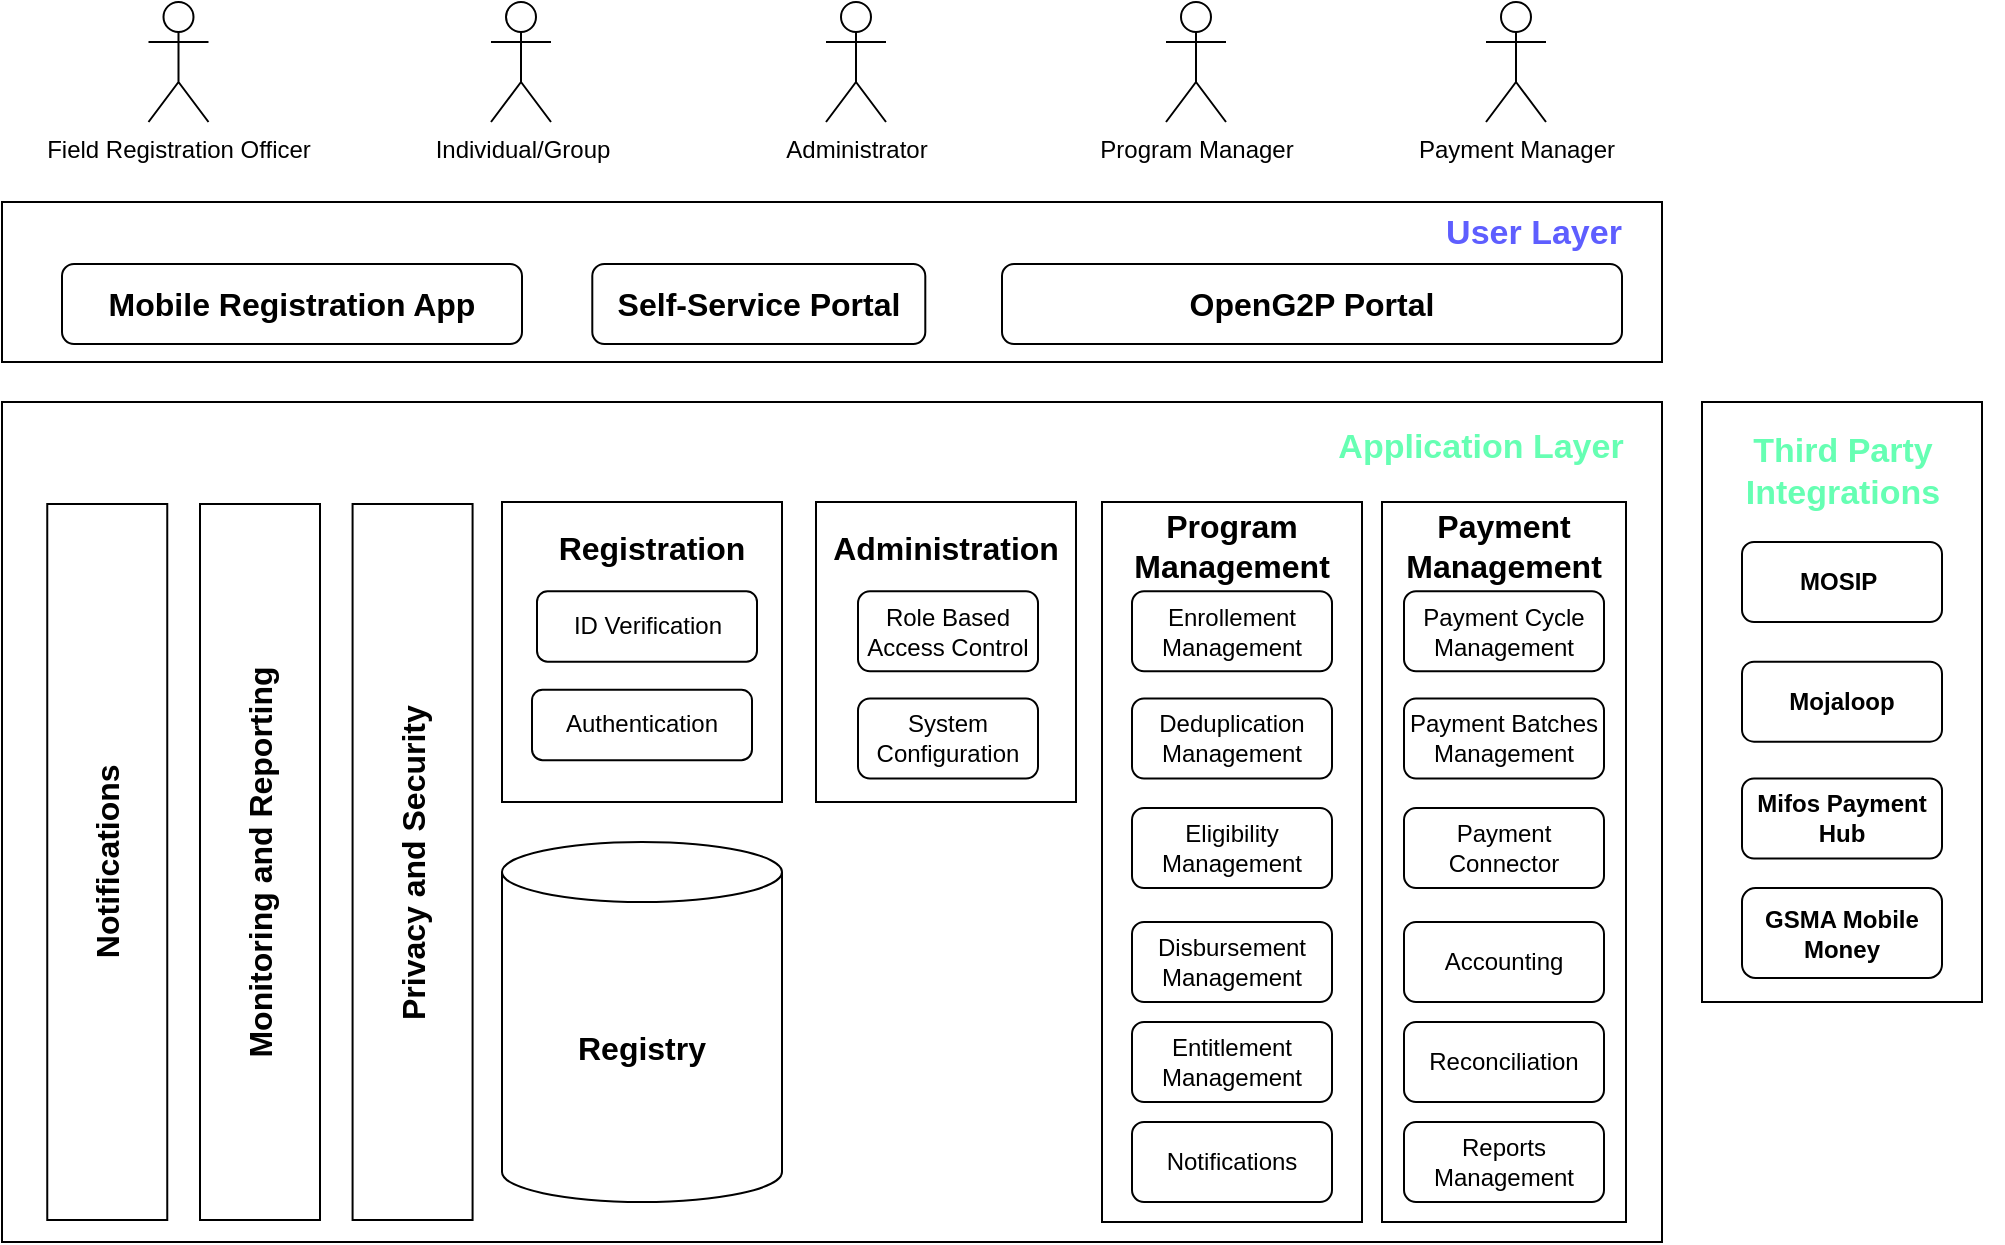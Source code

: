 <mxfile version="21.3.2" type="github">
  <diagram name="Page-1" id="TMEfMzALF7SQPJckPJgQ">
    <mxGraphModel dx="2610" dy="904" grid="1" gridSize="10" guides="1" tooltips="1" connect="1" arrows="1" fold="1" page="1" pageScale="1" pageWidth="850" pageHeight="1100" math="0" shadow="0">
      <root>
        <mxCell id="0" />
        <mxCell id="1" parent="0" />
        <mxCell id="zKR5MNgFvzh-edS7v9gH-50" value="" style="rounded=0;whiteSpace=wrap;html=1;" parent="1" vertex="1">
          <mxGeometry x="710" y="230" width="140" height="300" as="geometry" />
        </mxCell>
        <mxCell id="zKR5MNgFvzh-edS7v9gH-38" value="" style="rounded=0;whiteSpace=wrap;html=1;" parent="1" vertex="1">
          <mxGeometry x="-140" y="130" width="830" height="80" as="geometry" />
        </mxCell>
        <mxCell id="zKR5MNgFvzh-edS7v9gH-18" value="" style="rounded=0;whiteSpace=wrap;html=1;" parent="1" vertex="1">
          <mxGeometry x="-140" y="230" width="830" height="420" as="geometry" />
        </mxCell>
        <mxCell id="zKR5MNgFvzh-edS7v9gH-32" value="" style="rounded=0;whiteSpace=wrap;html=1;" parent="1" vertex="1">
          <mxGeometry x="267" y="280" width="130" height="150" as="geometry" />
        </mxCell>
        <mxCell id="zKR5MNgFvzh-edS7v9gH-31" value="" style="rounded=0;whiteSpace=wrap;html=1;" parent="1" vertex="1">
          <mxGeometry x="110" y="280" width="140" height="150" as="geometry" />
        </mxCell>
        <mxCell id="zKR5MNgFvzh-edS7v9gH-29" value="" style="rounded=0;whiteSpace=wrap;html=1;" parent="1" vertex="1">
          <mxGeometry x="410" y="280" width="130" height="360" as="geometry" />
        </mxCell>
        <mxCell id="zKR5MNgFvzh-edS7v9gH-11" value="" style="rounded=0;whiteSpace=wrap;html=1;" parent="1" vertex="1">
          <mxGeometry x="550" y="280" width="122" height="360" as="geometry" />
        </mxCell>
        <mxCell id="TO9xgX2WSm5Ho4eYDBX3-1" value="&lt;font style=&quot;font-size: 16px;&quot;&gt;&lt;b&gt;Mobile Registration App&lt;/b&gt;&lt;/font&gt;" style="rounded=1;whiteSpace=wrap;html=1;" parent="1" vertex="1">
          <mxGeometry x="-110" y="161" width="230" height="40" as="geometry" />
        </mxCell>
        <object label="Administrator&lt;br&gt;" id="TO9xgX2WSm5Ho4eYDBX3-2">
          <mxCell style="shape=umlActor;verticalLabelPosition=bottom;verticalAlign=top;html=1;outlineConnect=0;" parent="1" vertex="1">
            <mxGeometry x="272" y="30" width="30" height="60" as="geometry" />
          </mxCell>
        </object>
        <mxCell id="TO9xgX2WSm5Ho4eYDBX3-5" value="Program Manager" style="shape=umlActor;verticalLabelPosition=bottom;verticalAlign=top;html=1;outlineConnect=0;" parent="1" vertex="1">
          <mxGeometry x="442" y="30" width="30" height="60" as="geometry" />
        </mxCell>
        <mxCell id="TO9xgX2WSm5Ho4eYDBX3-6" value="Field Registration Officer&lt;br&gt;" style="shape=umlActor;verticalLabelPosition=bottom;verticalAlign=top;html=1;outlineConnect=0;" parent="1" vertex="1">
          <mxGeometry x="-66.75" y="30" width="30" height="60" as="geometry" />
        </mxCell>
        <mxCell id="TO9xgX2WSm5Ho4eYDBX3-7" value="Individual/Group&lt;br&gt;" style="shape=umlActor;verticalLabelPosition=bottom;verticalAlign=top;html=1;outlineConnect=0;" parent="1" vertex="1">
          <mxGeometry x="104.5" y="30" width="30" height="60" as="geometry" />
        </mxCell>
        <mxCell id="TO9xgX2WSm5Ho4eYDBX3-9" value="&lt;font style=&quot;font-size: 16px;&quot;&gt;&lt;b&gt;Registry&lt;/b&gt;&lt;/font&gt;" style="shape=cylinder3;whiteSpace=wrap;html=1;boundedLbl=1;backgroundOutline=1;size=15;" parent="1" vertex="1">
          <mxGeometry x="110" y="450" width="140" height="180" as="geometry" />
        </mxCell>
        <mxCell id="TO9xgX2WSm5Ho4eYDBX3-11" value="Payment Manager" style="shape=umlActor;verticalLabelPosition=bottom;verticalAlign=top;html=1;outlineConnect=0;" parent="1" vertex="1">
          <mxGeometry x="602" y="30" width="30" height="60" as="geometry" />
        </mxCell>
        <mxCell id="TO9xgX2WSm5Ho4eYDBX3-22" value="Privacy and Security&lt;br style=&quot;font-size: 16px;&quot;&gt;" style="rounded=0;whiteSpace=wrap;html=1;rotation=-90;fontSize=16;fontStyle=1" parent="1" vertex="1">
          <mxGeometry x="-113.71" y="430" width="358" height="60" as="geometry" />
        </mxCell>
        <mxCell id="TO9xgX2WSm5Ho4eYDBX3-23" value="Monitoring and Reporting" style="rounded=0;whiteSpace=wrap;html=1;rotation=-90;fontSize=16;fontStyle=1" parent="1" vertex="1">
          <mxGeometry x="-190" y="430" width="358" height="60" as="geometry" />
        </mxCell>
        <mxCell id="TO9xgX2WSm5Ho4eYDBX3-25" value="&lt;font style=&quot;font-size: 16px;&quot;&gt;&lt;b&gt;Self-Service Portal&lt;/b&gt;&lt;/font&gt;" style="rounded=1;whiteSpace=wrap;html=1;" parent="1" vertex="1">
          <mxGeometry x="155.15" y="161" width="166.5" height="40" as="geometry" />
        </mxCell>
        <mxCell id="TO9xgX2WSm5Ho4eYDBX3-28" value="&lt;font style=&quot;font-size: 16px;&quot;&gt;&lt;b&gt;OpenG2P Portal&lt;/b&gt;&lt;/font&gt;" style="rounded=1;whiteSpace=wrap;html=1;" parent="1" vertex="1">
          <mxGeometry x="360" y="161" width="310" height="40" as="geometry" />
        </mxCell>
        <mxCell id="TO9xgX2WSm5Ho4eYDBX3-38" value="Deduplication Management" style="rounded=1;whiteSpace=wrap;html=1;" parent="1" vertex="1">
          <mxGeometry x="425" y="378.25" width="100" height="40" as="geometry" />
        </mxCell>
        <mxCell id="TO9xgX2WSm5Ho4eYDBX3-40" value="Disbursement Management" style="rounded=1;whiteSpace=wrap;html=1;" parent="1" vertex="1">
          <mxGeometry x="425" y="490" width="100" height="40" as="geometry" />
        </mxCell>
        <mxCell id="TO9xgX2WSm5Ho4eYDBX3-44" value="Entitlement Management" style="rounded=1;whiteSpace=wrap;html=1;" parent="1" vertex="1">
          <mxGeometry x="425" y="540" width="100" height="40" as="geometry" />
        </mxCell>
        <mxCell id="TO9xgX2WSm5Ho4eYDBX3-47" value="Notifications&lt;br&gt;" style="rounded=1;whiteSpace=wrap;html=1;" parent="1" vertex="1">
          <mxGeometry x="425" y="590" width="100" height="40" as="geometry" />
        </mxCell>
        <mxCell id="TO9xgX2WSm5Ho4eYDBX3-48" value="Role Based Access Control" style="rounded=1;whiteSpace=wrap;html=1;" parent="1" vertex="1">
          <mxGeometry x="288" y="324.65" width="90" height="40" as="geometry" />
        </mxCell>
        <mxCell id="TO9xgX2WSm5Ho4eYDBX3-49" value="Payment Cycle Management" style="rounded=1;whiteSpace=wrap;html=1;" parent="1" vertex="1">
          <mxGeometry x="561" y="324.65" width="100" height="40" as="geometry" />
        </mxCell>
        <mxCell id="TO9xgX2WSm5Ho4eYDBX3-50" value="Payment Batches Management" style="rounded=1;whiteSpace=wrap;html=1;" parent="1" vertex="1">
          <mxGeometry x="561" y="378.25" width="100" height="40" as="geometry" />
        </mxCell>
        <mxCell id="TO9xgX2WSm5Ho4eYDBX3-51" value="Accounting" style="rounded=1;whiteSpace=wrap;html=1;" parent="1" vertex="1">
          <mxGeometry x="561" y="490" width="100" height="40" as="geometry" />
        </mxCell>
        <mxCell id="TO9xgX2WSm5Ho4eYDBX3-52" value="Reconciliation" style="rounded=1;whiteSpace=wrap;html=1;" parent="1" vertex="1">
          <mxGeometry x="561" y="540" width="100" height="40" as="geometry" />
        </mxCell>
        <mxCell id="TO9xgX2WSm5Ho4eYDBX3-53" value="Reports Management" style="rounded=1;whiteSpace=wrap;html=1;" parent="1" vertex="1">
          <mxGeometry x="561" y="590" width="100" height="40" as="geometry" />
        </mxCell>
        <mxCell id="TO9xgX2WSm5Ho4eYDBX3-54" value="&lt;b&gt;Mojaloop&lt;/b&gt;" style="rounded=1;whiteSpace=wrap;html=1;" parent="1" vertex="1">
          <mxGeometry x="730" y="359.82" width="100" height="40" as="geometry" />
        </mxCell>
        <mxCell id="TO9xgX2WSm5Ho4eYDBX3-55" value="System Configuration" style="rounded=1;whiteSpace=wrap;html=1;" parent="1" vertex="1">
          <mxGeometry x="288" y="378.25" width="90" height="40" as="geometry" />
        </mxCell>
        <mxCell id="zKR5MNgFvzh-edS7v9gH-2" value="Eligibility Management" style="rounded=1;whiteSpace=wrap;html=1;" parent="1" vertex="1">
          <mxGeometry x="425" y="433" width="100" height="40" as="geometry" />
        </mxCell>
        <mxCell id="TO9xgX2WSm5Ho4eYDBX3-37" value="ID Verification" style="rounded=1;whiteSpace=wrap;html=1;" parent="1" vertex="1">
          <mxGeometry x="127.5" y="324.65" width="110" height="35.17" as="geometry" />
        </mxCell>
        <mxCell id="zKR5MNgFvzh-edS7v9gH-5" value="&lt;b&gt;MOSIP&amp;nbsp;&lt;/b&gt;" style="rounded=1;whiteSpace=wrap;html=1;" parent="1" vertex="1">
          <mxGeometry x="730" y="300.0" width="100" height="40" as="geometry" />
        </mxCell>
        <mxCell id="zKR5MNgFvzh-edS7v9gH-6" value="&lt;b&gt;Mifos Payment Hub&lt;/b&gt;" style="rounded=1;whiteSpace=wrap;html=1;" parent="1" vertex="1">
          <mxGeometry x="730" y="418.25" width="100" height="40" as="geometry" />
        </mxCell>
        <mxCell id="zKR5MNgFvzh-edS7v9gH-7" value="&lt;b&gt;GSMA Mobile Money&lt;/b&gt;" style="rounded=1;whiteSpace=wrap;html=1;" parent="1" vertex="1">
          <mxGeometry x="730" y="473" width="100" height="45" as="geometry" />
        </mxCell>
        <mxCell id="zKR5MNgFvzh-edS7v9gH-10" value="Payment Connector" style="rounded=1;whiteSpace=wrap;html=1;" parent="1" vertex="1">
          <mxGeometry x="561" y="433.0" width="100" height="40" as="geometry" />
        </mxCell>
        <mxCell id="zKR5MNgFvzh-edS7v9gH-12" value="Notifications" style="rounded=0;whiteSpace=wrap;html=1;rotation=-90;fontSize=16;fontStyle=1" parent="1" vertex="1">
          <mxGeometry x="-266.37" y="430" width="358" height="60" as="geometry" />
        </mxCell>
        <mxCell id="zKR5MNgFvzh-edS7v9gH-16" value="&lt;b&gt;&lt;font color=&quot;#5e5eff&quot; style=&quot;font-size: 17px;&quot;&gt;User Layer&lt;/font&gt;&lt;/b&gt;" style="text;html=1;align=center;verticalAlign=middle;whiteSpace=wrap;rounded=0;fontColor=#66FFB3;" parent="1" vertex="1">
          <mxGeometry x="572" y="131" width="108" height="30" as="geometry" />
        </mxCell>
        <mxCell id="zKR5MNgFvzh-edS7v9gH-20" value="Authentication" style="rounded=1;whiteSpace=wrap;html=1;" parent="1" vertex="1">
          <mxGeometry x="125" y="373.91" width="110" height="35.17" as="geometry" />
        </mxCell>
        <mxCell id="zKR5MNgFvzh-edS7v9gH-21" value="Registration" style="text;html=1;strokeColor=none;fillColor=none;align=center;verticalAlign=middle;whiteSpace=wrap;rounded=0;fontStyle=1;fontSize=16;" parent="1" vertex="1">
          <mxGeometry x="155.15" y="288" width="60" height="30" as="geometry" />
        </mxCell>
        <mxCell id="zKR5MNgFvzh-edS7v9gH-28" value="Program Management" style="text;html=1;strokeColor=none;fillColor=none;align=center;verticalAlign=middle;whiteSpace=wrap;rounded=0;fontSize=16;fontStyle=1" parent="1" vertex="1">
          <mxGeometry x="445" y="287.17" width="60" height="30" as="geometry" />
        </mxCell>
        <mxCell id="zKR5MNgFvzh-edS7v9gH-35" value="Enrollement Management" style="rounded=1;whiteSpace=wrap;html=1;" parent="1" vertex="1">
          <mxGeometry x="425" y="324.65" width="100" height="40" as="geometry" />
        </mxCell>
        <mxCell id="zKR5MNgFvzh-edS7v9gH-42" value="Payment Management" style="text;html=1;strokeColor=none;fillColor=none;align=center;verticalAlign=middle;whiteSpace=wrap;rounded=0;fontSize=16;fontStyle=1" parent="1" vertex="1">
          <mxGeometry x="581" y="287.17" width="60" height="30" as="geometry" />
        </mxCell>
        <mxCell id="zKR5MNgFvzh-edS7v9gH-43" value="&lt;b&gt;&lt;font style=&quot;font-size: 17px;&quot;&gt;Application Layer&lt;/font&gt;&lt;/b&gt;" style="text;html=1;align=center;verticalAlign=middle;whiteSpace=wrap;rounded=0;fontColor=#66FFB3;" parent="1" vertex="1">
          <mxGeometry x="519" y="238" width="161" height="30" as="geometry" />
        </mxCell>
        <mxCell id="zKR5MNgFvzh-edS7v9gH-44" value="Administration" style="text;html=1;strokeColor=none;fillColor=none;align=center;verticalAlign=middle;whiteSpace=wrap;rounded=0;fontSize=16;fontStyle=1" parent="1" vertex="1">
          <mxGeometry x="302" y="288.0" width="60" height="30" as="geometry" />
        </mxCell>
        <mxCell id="zKR5MNgFvzh-edS7v9gH-51" value="&lt;b&gt;&lt;font style=&quot;font-size: 17px;&quot;&gt;Third Party Integrations&lt;/font&gt;&lt;/b&gt;" style="text;html=1;align=center;verticalAlign=middle;whiteSpace=wrap;rounded=0;fontColor=#66FFB3;" parent="1" vertex="1">
          <mxGeometry x="699.5" y="250" width="161" height="30" as="geometry" />
        </mxCell>
      </root>
    </mxGraphModel>
  </diagram>
</mxfile>
